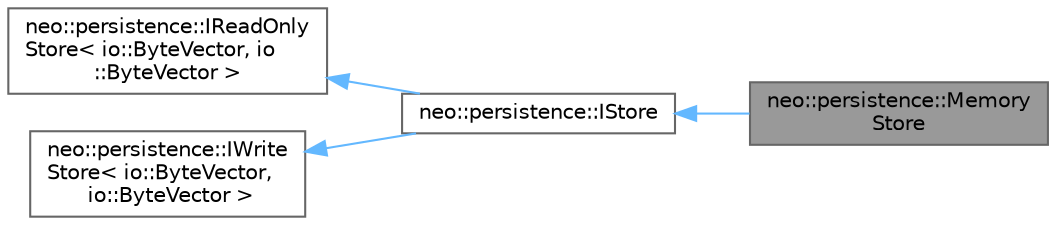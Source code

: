 digraph "neo::persistence::MemoryStore"
{
 // LATEX_PDF_SIZE
  bgcolor="transparent";
  edge [fontname=Helvetica,fontsize=10,labelfontname=Helvetica,labelfontsize=10];
  node [fontname=Helvetica,fontsize=10,shape=box,height=0.2,width=0.4];
  rankdir="LR";
  Node1 [id="Node000001",label="neo::persistence::Memory\lStore",height=0.2,width=0.4,color="gray40", fillcolor="grey60", style="filled", fontcolor="black",tooltip="A memory-based implementation of IStore."];
  Node2 -> Node1 [id="edge4_Node000001_Node000002",dir="back",color="steelblue1",style="solid",tooltip=" "];
  Node2 [id="Node000002",label="neo::persistence::IStore",height=0.2,width=0.4,color="gray40", fillcolor="white", style="filled",URL="$classneo_1_1persistence_1_1_i_store.html",tooltip="Interface for a key-value store."];
  Node3 -> Node2 [id="edge5_Node000002_Node000003",dir="back",color="steelblue1",style="solid",tooltip=" "];
  Node3 [id="Node000003",label="neo::persistence::IReadOnly\lStore\< io::ByteVector, io\l::ByteVector \>",height=0.2,width=0.4,color="gray40", fillcolor="white", style="filled",URL="$classneo_1_1persistence_1_1_i_read_only_store.html",tooltip=" "];
  Node4 -> Node2 [id="edge6_Node000002_Node000004",dir="back",color="steelblue1",style="solid",tooltip=" "];
  Node4 [id="Node000004",label="neo::persistence::IWrite\lStore\< io::ByteVector,\l io::ByteVector \>",height=0.2,width=0.4,color="gray40", fillcolor="white", style="filled",URL="$classneo_1_1persistence_1_1_i_write_store.html",tooltip=" "];
}
